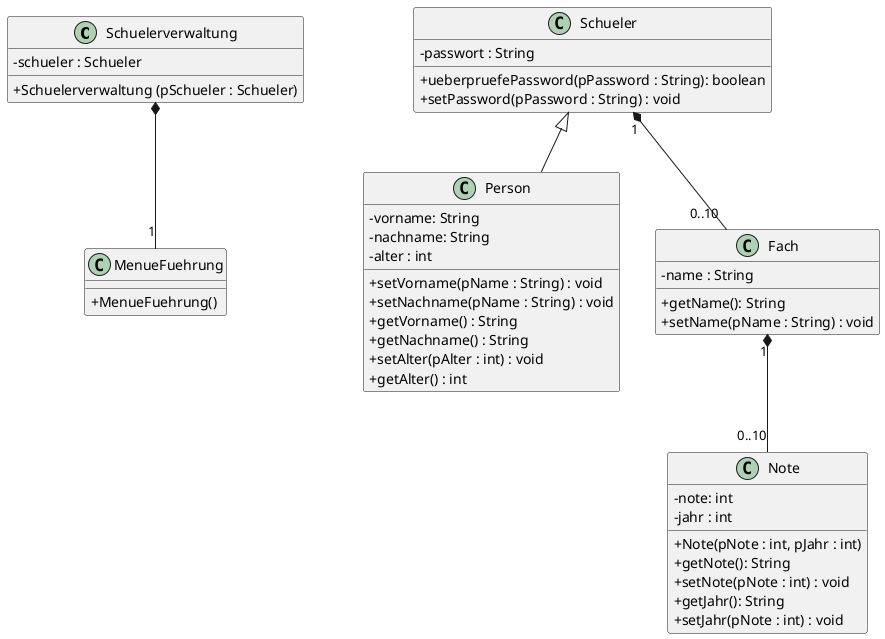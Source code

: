 @startuml
skinparam classAttributeIconSize 0

class Schuelerverwaltung{
 -schueler : Schueler

 + Schuelerverwaltung (pSchueler : Schueler)
}



class MenueFuehrung{
 +MenueFuehrung()
}

class Person{
 -vorname: String
 -nachname: String
 -alter : int
 +setVorname(pName : String) : void
 +setNachname(pName : String) : void
 +getVorname() : String
 +getNachname() : String
 +setAlter(pAlter : int) : void
 +getAlter() : int
}



class Fach{
 -name : String
 +getName(): String
 +setName(pName : String) : void
}

class Note{
 -note: int
 -jahr : int
 +Note(pNote : int, pJahr : int)
 +getNote(): String
 +setNote(pNote : int) : void
 +getJahr(): String
 +setJahr(pNote : int) : void
}




class Schueler{
  -passwort : String
  +ueberpruefePassword(pPassword : String): boolean
  +setPassword(pPassword : String) : void
}


Fach "1" *-- "0..10" Note
Schuelerverwaltung  *-- "1" MenueFuehrung
Schueler "1" *-- "0..10" Fach
Schueler <|-- Person

@enduml
